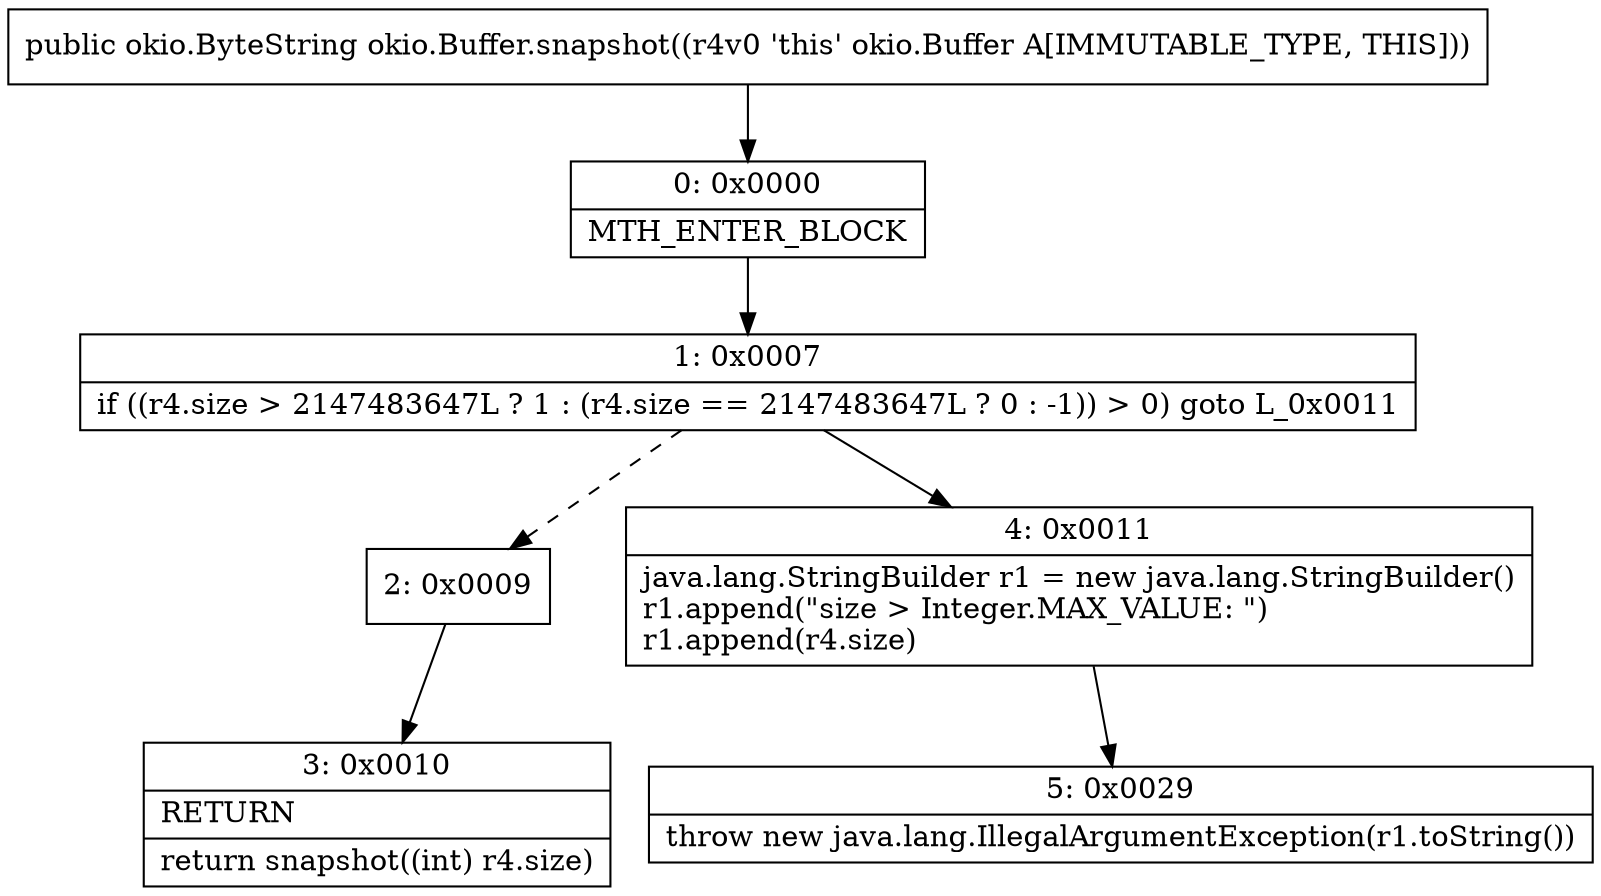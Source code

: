 digraph "CFG forokio.Buffer.snapshot()Lokio\/ByteString;" {
Node_0 [shape=record,label="{0\:\ 0x0000|MTH_ENTER_BLOCK\l}"];
Node_1 [shape=record,label="{1\:\ 0x0007|if ((r4.size \> 2147483647L ? 1 : (r4.size == 2147483647L ? 0 : \-1)) \> 0) goto L_0x0011\l}"];
Node_2 [shape=record,label="{2\:\ 0x0009}"];
Node_3 [shape=record,label="{3\:\ 0x0010|RETURN\l|return snapshot((int) r4.size)\l}"];
Node_4 [shape=record,label="{4\:\ 0x0011|java.lang.StringBuilder r1 = new java.lang.StringBuilder()\lr1.append(\"size \> Integer.MAX_VALUE: \")\lr1.append(r4.size)\l}"];
Node_5 [shape=record,label="{5\:\ 0x0029|throw new java.lang.IllegalArgumentException(r1.toString())\l}"];
MethodNode[shape=record,label="{public okio.ByteString okio.Buffer.snapshot((r4v0 'this' okio.Buffer A[IMMUTABLE_TYPE, THIS])) }"];
MethodNode -> Node_0;
Node_0 -> Node_1;
Node_1 -> Node_2[style=dashed];
Node_1 -> Node_4;
Node_2 -> Node_3;
Node_4 -> Node_5;
}

